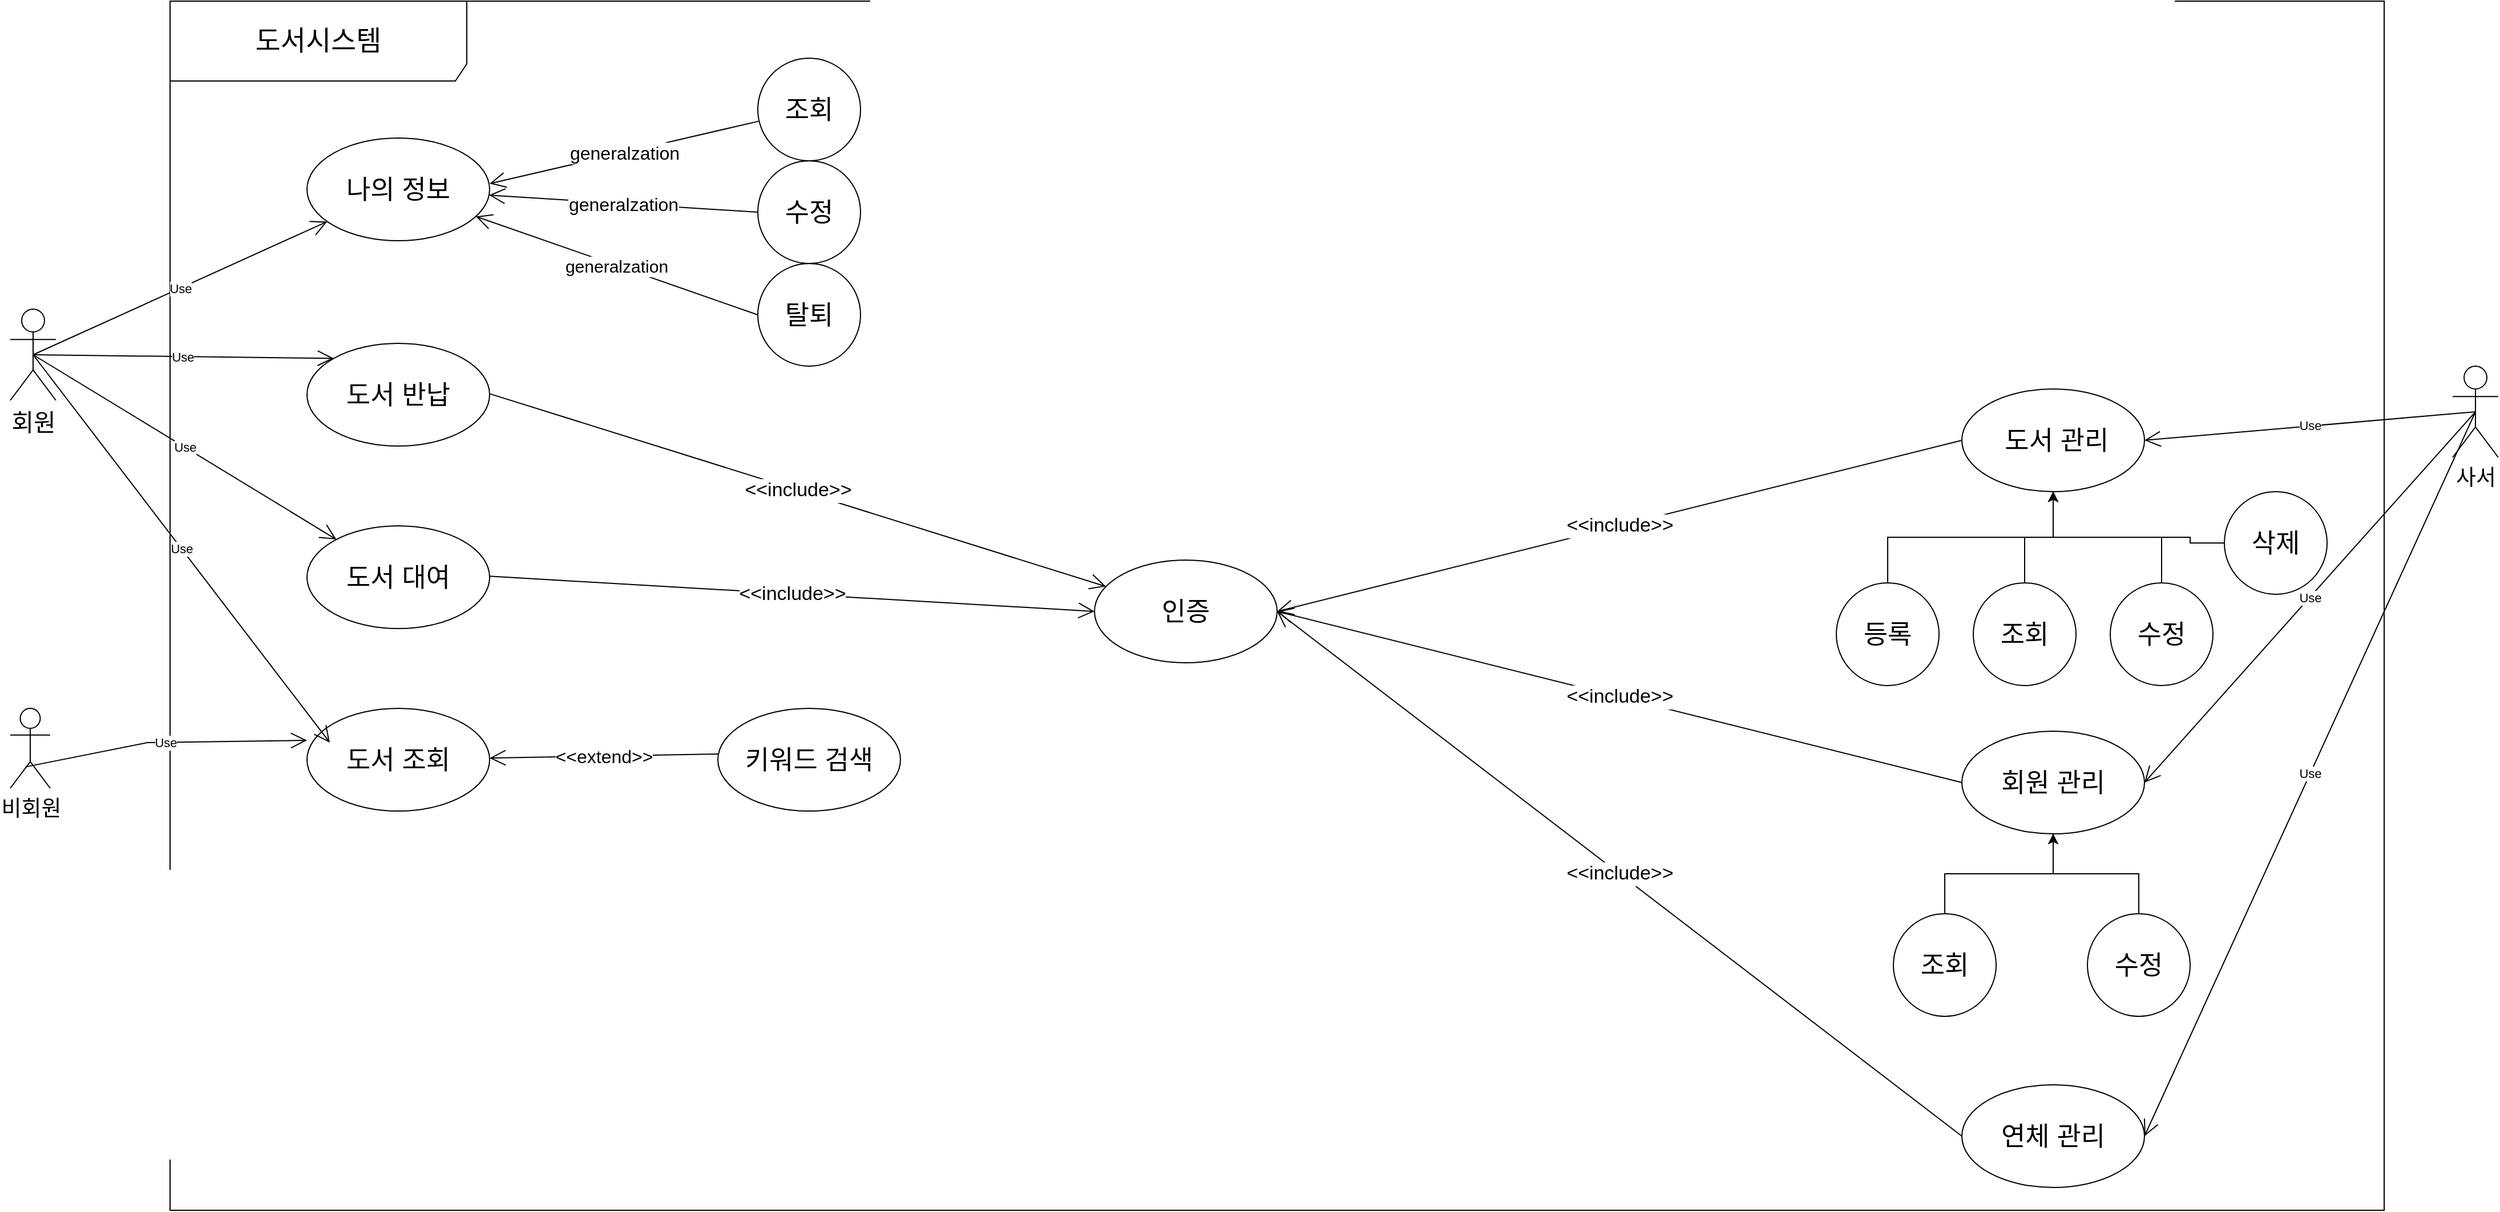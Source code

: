 <mxfile version="21.1.8" type="device">
  <diagram name="페이지-1" id="Zm7ZFwyfrC6M5cNCaDI8">
    <mxGraphModel dx="2607" dy="1447" grid="1" gridSize="10" guides="1" tooltips="1" connect="1" arrows="1" fold="1" page="1" pageScale="1" pageWidth="3300" pageHeight="4681" math="0" shadow="0">
      <root>
        <mxCell id="0" />
        <mxCell id="1" parent="0" />
        <mxCell id="JPzAX6oat6l62vU0Zudo-1" value="&lt;font style=&quot;font-size: 24px;&quot;&gt;도서시스템&lt;/font&gt;" style="shape=umlFrame;whiteSpace=wrap;html=1;pointerEvents=0;width=260;height=70;" parent="1" vertex="1">
          <mxGeometry x="260" y="90" width="1940" height="1060" as="geometry" />
        </mxCell>
        <mxCell id="JPzAX6oat6l62vU0Zudo-3" value="&lt;font style=&quot;font-size: 21px;&quot;&gt;회원&lt;/font&gt;" style="shape=umlActor;verticalLabelPosition=bottom;verticalAlign=top;html=1;" parent="1" vertex="1">
          <mxGeometry x="120" y="360" width="40" height="80" as="geometry" />
        </mxCell>
        <mxCell id="JPzAX6oat6l62vU0Zudo-7" value="&lt;font style=&quot;font-size: 19px;&quot;&gt;비회원&lt;/font&gt;" style="shape=umlActor;verticalLabelPosition=bottom;verticalAlign=top;html=1;" parent="1" vertex="1">
          <mxGeometry x="120" y="710" width="35" height="70" as="geometry" />
        </mxCell>
        <mxCell id="JPzAX6oat6l62vU0Zudo-8" value="&lt;font style=&quot;font-size: 19px;&quot;&gt;사서&lt;/font&gt;" style="shape=umlActor;verticalLabelPosition=bottom;verticalAlign=top;html=1;" parent="1" vertex="1">
          <mxGeometry x="2260" y="410" width="40" height="80" as="geometry" />
        </mxCell>
        <mxCell id="JPzAX6oat6l62vU0Zudo-9" value="&lt;font style=&quot;font-size: 23px;&quot;&gt;도서 반납&lt;br&gt;&lt;/font&gt;" style="ellipse;whiteSpace=wrap;html=1;" parent="1" vertex="1">
          <mxGeometry x="380" y="390" width="160" height="90" as="geometry" />
        </mxCell>
        <mxCell id="JPzAX6oat6l62vU0Zudo-10" value="&lt;font style=&quot;font-size: 23px;&quot;&gt;도서 대여&lt;/font&gt;" style="ellipse;whiteSpace=wrap;html=1;" parent="1" vertex="1">
          <mxGeometry x="380" y="550" width="160" height="90" as="geometry" />
        </mxCell>
        <mxCell id="JPzAX6oat6l62vU0Zudo-11" value="&lt;font style=&quot;font-size: 23px;&quot;&gt;도서 조회&lt;/font&gt;" style="ellipse;whiteSpace=wrap;html=1;" parent="1" vertex="1">
          <mxGeometry x="380" y="710" width="160" height="90" as="geometry" />
        </mxCell>
        <mxCell id="JPzAX6oat6l62vU0Zudo-12" value="Use" style="endArrow=open;endSize=12;html=1;rounded=0;entryX=0;entryY=0;entryDx=0;entryDy=0;exitX=0.5;exitY=0.5;exitDx=0;exitDy=0;exitPerimeter=0;" parent="1" source="JPzAX6oat6l62vU0Zudo-3" target="JPzAX6oat6l62vU0Zudo-9" edge="1">
          <mxGeometry width="160" relative="1" as="geometry">
            <mxPoint x="270" y="410" as="sourcePoint" />
            <mxPoint x="310" y="410" as="targetPoint" />
          </mxGeometry>
        </mxCell>
        <mxCell id="JPzAX6oat6l62vU0Zudo-13" value="Use" style="endArrow=open;endSize=12;html=1;rounded=0;" parent="1" target="JPzAX6oat6l62vU0Zudo-10" edge="1">
          <mxGeometry width="160" relative="1" as="geometry">
            <mxPoint x="140" y="400" as="sourcePoint" />
            <mxPoint x="413" y="413" as="targetPoint" />
          </mxGeometry>
        </mxCell>
        <mxCell id="JPzAX6oat6l62vU0Zudo-14" value="Use" style="endArrow=open;endSize=12;html=1;rounded=0;entryX=0.125;entryY=0.333;entryDx=0;entryDy=0;entryPerimeter=0;exitX=0.5;exitY=0.5;exitDx=0;exitDy=0;exitPerimeter=0;" parent="1" source="JPzAX6oat6l62vU0Zudo-3" target="JPzAX6oat6l62vU0Zudo-11" edge="1">
          <mxGeometry width="160" relative="1" as="geometry">
            <mxPoint x="160" y="420" as="sourcePoint" />
            <mxPoint x="423" y="423" as="targetPoint" />
          </mxGeometry>
        </mxCell>
        <mxCell id="JPzAX6oat6l62vU0Zudo-18" value="Use" style="endArrow=open;endSize=12;html=1;rounded=0;entryX=0;entryY=0.311;entryDx=0;entryDy=0;exitX=0.381;exitY=0.733;exitDx=0;exitDy=0;exitPerimeter=0;entryPerimeter=0;" parent="1" source="JPzAX6oat6l62vU0Zudo-7" target="JPzAX6oat6l62vU0Zudo-11" edge="1">
          <mxGeometry width="160" relative="1" as="geometry">
            <mxPoint x="150" y="410" as="sourcePoint" />
            <mxPoint x="413" y="413" as="targetPoint" />
            <Array as="points">
              <mxPoint x="240" y="740" />
            </Array>
          </mxGeometry>
        </mxCell>
        <mxCell id="JPzAX6oat6l62vU0Zudo-20" value="&lt;font style=&quot;font-size: 23px;&quot;&gt;인증&lt;br&gt;&lt;/font&gt;" style="ellipse;whiteSpace=wrap;html=1;" parent="1" vertex="1">
          <mxGeometry x="1070" y="580" width="160" height="90" as="geometry" />
        </mxCell>
        <mxCell id="JPzAX6oat6l62vU0Zudo-26" value="&lt;span style=&quot;font-size: 17px;&quot;&gt;&amp;lt;&amp;lt;include&amp;gt;&amp;gt;&lt;/span&gt;" style="endArrow=open;endSize=12;html=1;rounded=0;entryX=0;entryY=0.5;entryDx=0;entryDy=0;" parent="1" target="JPzAX6oat6l62vU0Zudo-20" edge="1">
          <mxGeometry width="160" relative="1" as="geometry">
            <mxPoint x="540" y="594.17" as="sourcePoint" />
            <mxPoint x="700" y="594.17" as="targetPoint" />
          </mxGeometry>
        </mxCell>
        <mxCell id="JPzAX6oat6l62vU0Zudo-28" value="&lt;span style=&quot;font-size: 17px;&quot;&gt;&amp;lt;&amp;lt;include&amp;gt;&amp;gt;&lt;/span&gt;" style="endArrow=open;endSize=12;html=1;rounded=0;" parent="1" target="JPzAX6oat6l62vU0Zudo-20" edge="1">
          <mxGeometry width="160" relative="1" as="geometry">
            <mxPoint x="540" y="434.17" as="sourcePoint" />
            <mxPoint x="740" y="435" as="targetPoint" />
          </mxGeometry>
        </mxCell>
        <mxCell id="JPzAX6oat6l62vU0Zudo-31" value="&lt;font style=&quot;font-size: 23px;&quot;&gt;키워드 검색&lt;br&gt;&lt;/font&gt;" style="ellipse;whiteSpace=wrap;html=1;" parent="1" vertex="1">
          <mxGeometry x="740" y="710" width="160" height="90" as="geometry" />
        </mxCell>
        <mxCell id="JPzAX6oat6l62vU0Zudo-32" value="&lt;font style=&quot;font-size: 16px;&quot;&gt;&amp;lt;&amp;lt;extend&amp;gt;&amp;gt;&lt;/font&gt;" style="endArrow=open;endSize=12;html=1;rounded=0;" parent="1" target="JPzAX6oat6l62vU0Zudo-11" edge="1">
          <mxGeometry width="160" relative="1" as="geometry">
            <mxPoint x="740" y="750" as="sourcePoint" />
            <mxPoint x="1006" y="912" as="targetPoint" />
          </mxGeometry>
        </mxCell>
        <mxCell id="JPzAX6oat6l62vU0Zudo-34" value="&lt;font style=&quot;font-size: 23px;&quot;&gt;나의 정보&lt;br&gt;&lt;/font&gt;" style="ellipse;whiteSpace=wrap;html=1;" parent="1" vertex="1">
          <mxGeometry x="380" y="210" width="160" height="90" as="geometry" />
        </mxCell>
        <mxCell id="JPzAX6oat6l62vU0Zudo-35" value="Use" style="endArrow=open;endSize=12;html=1;rounded=0;exitX=0.5;exitY=0.5;exitDx=0;exitDy=0;exitPerimeter=0;" parent="1" source="JPzAX6oat6l62vU0Zudo-3" target="JPzAX6oat6l62vU0Zudo-34" edge="1">
          <mxGeometry width="160" relative="1" as="geometry">
            <mxPoint x="150" y="370" as="sourcePoint" />
            <mxPoint x="413" y="373" as="targetPoint" />
            <Array as="points" />
          </mxGeometry>
        </mxCell>
        <mxCell id="JPzAX6oat6l62vU0Zudo-36" value="&lt;font style=&quot;font-size: 23px;&quot;&gt;조회&lt;br&gt;&lt;/font&gt;" style="ellipse;whiteSpace=wrap;html=1;" parent="1" vertex="1">
          <mxGeometry x="775" y="140" width="90" height="90" as="geometry" />
        </mxCell>
        <mxCell id="JPzAX6oat6l62vU0Zudo-37" value="&lt;font style=&quot;font-size: 23px;&quot;&gt;탈퇴&lt;br&gt;&lt;/font&gt;" style="ellipse;whiteSpace=wrap;html=1;" parent="1" vertex="1">
          <mxGeometry x="775" y="320" width="90" height="90" as="geometry" />
        </mxCell>
        <mxCell id="JPzAX6oat6l62vU0Zudo-38" value="&lt;font style=&quot;font-size: 23px;&quot;&gt;수정&lt;br&gt;&lt;/font&gt;" style="ellipse;whiteSpace=wrap;html=1;" parent="1" vertex="1">
          <mxGeometry x="775" y="230" width="90" height="90" as="geometry" />
        </mxCell>
        <mxCell id="JPzAX6oat6l62vU0Zudo-40" value="&lt;font style=&quot;font-size: 16px;&quot;&gt;generalzation&lt;/font&gt;" style="endArrow=open;endSize=12;html=1;rounded=0;" parent="1" source="JPzAX6oat6l62vU0Zudo-36" edge="1">
          <mxGeometry width="160" relative="1" as="geometry">
            <mxPoint x="775" y="190" as="sourcePoint" />
            <mxPoint x="540" y="250" as="targetPoint" />
            <Array as="points" />
          </mxGeometry>
        </mxCell>
        <mxCell id="JPzAX6oat6l62vU0Zudo-42" value="&lt;font style=&quot;font-size: 15px;&quot;&gt;generalzation&lt;/font&gt;" style="endArrow=open;endSize=12;html=1;rounded=0;exitX=0;exitY=0.5;exitDx=0;exitDy=0;" parent="1" source="JPzAX6oat6l62vU0Zudo-37" target="JPzAX6oat6l62vU0Zudo-34" edge="1">
          <mxGeometry width="160" relative="1" as="geometry">
            <mxPoint x="785" y="285" as="sourcePoint" />
            <mxPoint x="550" y="265" as="targetPoint" />
            <Array as="points" />
          </mxGeometry>
        </mxCell>
        <mxCell id="JPzAX6oat6l62vU0Zudo-43" value="&lt;font style=&quot;font-size: 16px;&quot;&gt;generalzation&lt;/font&gt;" style="endArrow=open;endSize=12;html=1;rounded=0;exitX=0;exitY=0.5;exitDx=0;exitDy=0;" parent="1" source="JPzAX6oat6l62vU0Zudo-38" target="JPzAX6oat6l62vU0Zudo-34" edge="1">
          <mxGeometry width="160" relative="1" as="geometry">
            <mxPoint x="786" y="205" as="sourcePoint" />
            <mxPoint x="550" y="260" as="targetPoint" />
            <Array as="points" />
          </mxGeometry>
        </mxCell>
        <mxCell id="JPzAX6oat6l62vU0Zudo-46" value="&lt;font style=&quot;font-size: 23px;&quot;&gt;&amp;nbsp;도서 관리&lt;br&gt;&lt;/font&gt;" style="ellipse;whiteSpace=wrap;html=1;" parent="1" vertex="1">
          <mxGeometry x="1830" y="430" width="160" height="90" as="geometry" />
        </mxCell>
        <mxCell id="JPzAX6oat6l62vU0Zudo-47" value="Use" style="endArrow=open;endSize=12;html=1;rounded=0;exitX=0.5;exitY=0.5;exitDx=0;exitDy=0;exitPerimeter=0;entryX=1;entryY=0.5;entryDx=0;entryDy=0;" parent="1" source="JPzAX6oat6l62vU0Zudo-8" target="JPzAX6oat6l62vU0Zudo-46" edge="1">
          <mxGeometry width="160" relative="1" as="geometry">
            <mxPoint x="1934" y="570" as="sourcePoint" />
            <mxPoint x="2200" y="732" as="targetPoint" />
          </mxGeometry>
        </mxCell>
        <mxCell id="JPzAX6oat6l62vU0Zudo-65" style="edgeStyle=orthogonalEdgeStyle;rounded=0;orthogonalLoop=1;jettySize=auto;html=1;exitX=0.5;exitY=0;exitDx=0;exitDy=0;" parent="1" source="JPzAX6oat6l62vU0Zudo-49" target="JPzAX6oat6l62vU0Zudo-46" edge="1">
          <mxGeometry relative="1" as="geometry">
            <Array as="points">
              <mxPoint x="1765" y="560" />
              <mxPoint x="1910" y="560" />
            </Array>
          </mxGeometry>
        </mxCell>
        <mxCell id="JPzAX6oat6l62vU0Zudo-49" value="&lt;font style=&quot;font-size: 23px;&quot;&gt;등록&lt;br&gt;&lt;/font&gt;" style="ellipse;whiteSpace=wrap;html=1;" parent="1" vertex="1">
          <mxGeometry x="1720" y="600" width="90" height="90" as="geometry" />
        </mxCell>
        <mxCell id="JPzAX6oat6l62vU0Zudo-60" style="edgeStyle=orthogonalEdgeStyle;rounded=0;orthogonalLoop=1;jettySize=auto;html=1;exitX=0.5;exitY=0;exitDx=0;exitDy=0;entryX=0.5;entryY=1;entryDx=0;entryDy=0;" parent="1" source="JPzAX6oat6l62vU0Zudo-50" target="JPzAX6oat6l62vU0Zudo-46" edge="1">
          <mxGeometry relative="1" as="geometry" />
        </mxCell>
        <mxCell id="JPzAX6oat6l62vU0Zudo-50" value="&lt;font style=&quot;font-size: 23px;&quot;&gt;조회&lt;br&gt;&lt;/font&gt;" style="ellipse;whiteSpace=wrap;html=1;" parent="1" vertex="1">
          <mxGeometry x="1840" y="600" width="90" height="90" as="geometry" />
        </mxCell>
        <mxCell id="JPzAX6oat6l62vU0Zudo-61" style="edgeStyle=orthogonalEdgeStyle;rounded=0;orthogonalLoop=1;jettySize=auto;html=1;" parent="1" source="JPzAX6oat6l62vU0Zudo-51" target="JPzAX6oat6l62vU0Zudo-46" edge="1">
          <mxGeometry relative="1" as="geometry" />
        </mxCell>
        <mxCell id="JPzAX6oat6l62vU0Zudo-51" value="&lt;font style=&quot;font-size: 23px;&quot;&gt;수정&lt;br&gt;&lt;/font&gt;" style="ellipse;whiteSpace=wrap;html=1;" parent="1" vertex="1">
          <mxGeometry x="1960" y="600" width="90" height="90" as="geometry" />
        </mxCell>
        <mxCell id="JPzAX6oat6l62vU0Zudo-73" style="edgeStyle=orthogonalEdgeStyle;rounded=0;orthogonalLoop=1;jettySize=auto;html=1;entryX=0.5;entryY=1;entryDx=0;entryDy=0;" parent="1" source="JPzAX6oat6l62vU0Zudo-52" target="JPzAX6oat6l62vU0Zudo-46" edge="1">
          <mxGeometry relative="1" as="geometry">
            <mxPoint x="2000" y="560.0" as="targetPoint" />
            <Array as="points">
              <mxPoint x="2030" y="565" />
              <mxPoint x="2030" y="560" />
              <mxPoint x="1910" y="560" />
            </Array>
          </mxGeometry>
        </mxCell>
        <mxCell id="JPzAX6oat6l62vU0Zudo-52" value="&lt;font style=&quot;font-size: 23px;&quot;&gt;삭제&lt;br&gt;&lt;/font&gt;" style="ellipse;whiteSpace=wrap;html=1;" parent="1" vertex="1">
          <mxGeometry x="2060" y="520" width="90" height="90" as="geometry" />
        </mxCell>
        <mxCell id="JPzAX6oat6l62vU0Zudo-67" value="&lt;font style=&quot;font-size: 23px;&quot;&gt;회원 관리&lt;br&gt;&lt;/font&gt;" style="ellipse;whiteSpace=wrap;html=1;" parent="1" vertex="1">
          <mxGeometry x="1830" y="730" width="160" height="90" as="geometry" />
        </mxCell>
        <mxCell id="JPzAX6oat6l62vU0Zudo-76" value="" style="edgeStyle=orthogonalEdgeStyle;rounded=0;orthogonalLoop=1;jettySize=auto;html=1;" parent="1" source="JPzAX6oat6l62vU0Zudo-69" target="JPzAX6oat6l62vU0Zudo-67" edge="1">
          <mxGeometry relative="1" as="geometry" />
        </mxCell>
        <mxCell id="JPzAX6oat6l62vU0Zudo-69" value="&lt;font style=&quot;font-size: 23px;&quot;&gt;조회&lt;br&gt;&lt;/font&gt;" style="ellipse;whiteSpace=wrap;html=1;" parent="1" vertex="1">
          <mxGeometry x="1770" y="890" width="90" height="90" as="geometry" />
        </mxCell>
        <mxCell id="JPzAX6oat6l62vU0Zudo-75" value="" style="edgeStyle=orthogonalEdgeStyle;rounded=0;orthogonalLoop=1;jettySize=auto;html=1;" parent="1" source="JPzAX6oat6l62vU0Zudo-70" target="JPzAX6oat6l62vU0Zudo-67" edge="1">
          <mxGeometry relative="1" as="geometry" />
        </mxCell>
        <mxCell id="JPzAX6oat6l62vU0Zudo-70" value="&lt;font style=&quot;font-size: 23px;&quot;&gt;수정&lt;br&gt;&lt;/font&gt;" style="ellipse;whiteSpace=wrap;html=1;" parent="1" vertex="1">
          <mxGeometry x="1940" y="890" width="90" height="90" as="geometry" />
        </mxCell>
        <mxCell id="JPzAX6oat6l62vU0Zudo-71" value="Use" style="endArrow=open;endSize=12;html=1;rounded=0;exitX=0.5;exitY=0.5;exitDx=0;exitDy=0;exitPerimeter=0;entryX=1;entryY=0.5;entryDx=0;entryDy=0;" parent="1" source="JPzAX6oat6l62vU0Zudo-8" target="JPzAX6oat6l62vU0Zudo-67" edge="1">
          <mxGeometry width="160" relative="1" as="geometry">
            <mxPoint x="2290" y="460" as="sourcePoint" />
            <mxPoint x="2000" y="485" as="targetPoint" />
          </mxGeometry>
        </mxCell>
        <mxCell id="JPzAX6oat6l62vU0Zudo-78" value="&lt;font style=&quot;font-size: 23px;&quot;&gt;연체 관리&lt;br&gt;&lt;/font&gt;" style="ellipse;whiteSpace=wrap;html=1;" parent="1" vertex="1">
          <mxGeometry x="1830" y="1040" width="160" height="90" as="geometry" />
        </mxCell>
        <mxCell id="JPzAX6oat6l62vU0Zudo-79" value="Use" style="endArrow=open;endSize=12;html=1;rounded=0;exitX=0.5;exitY=0.5;exitDx=0;exitDy=0;exitPerimeter=0;entryX=1;entryY=0.5;entryDx=0;entryDy=0;" parent="1" source="JPzAX6oat6l62vU0Zudo-8" target="JPzAX6oat6l62vU0Zudo-78" edge="1">
          <mxGeometry width="160" relative="1" as="geometry">
            <mxPoint x="2290" y="460" as="sourcePoint" />
            <mxPoint x="2000" y="785" as="targetPoint" />
          </mxGeometry>
        </mxCell>
        <mxCell id="JPzAX6oat6l62vU0Zudo-80" value="&lt;span style=&quot;font-size: 17px;&quot;&gt;&amp;lt;&amp;lt;include&amp;gt;&amp;gt;&lt;/span&gt;" style="endArrow=open;endSize=12;html=1;rounded=0;exitX=0;exitY=0.5;exitDx=0;exitDy=0;entryX=1;entryY=0.5;entryDx=0;entryDy=0;" parent="1" source="JPzAX6oat6l62vU0Zudo-46" target="JPzAX6oat6l62vU0Zudo-20" edge="1">
          <mxGeometry width="160" relative="1" as="geometry">
            <mxPoint x="550" y="444.17" as="sourcePoint" />
            <mxPoint x="1090" y="613" as="targetPoint" />
          </mxGeometry>
        </mxCell>
        <mxCell id="JPzAX6oat6l62vU0Zudo-81" value="&lt;span style=&quot;font-size: 17px;&quot;&gt;&amp;lt;&amp;lt;include&amp;gt;&amp;gt;&lt;/span&gt;" style="endArrow=open;endSize=12;html=1;rounded=0;exitX=0;exitY=0.5;exitDx=0;exitDy=0;entryX=1;entryY=0.5;entryDx=0;entryDy=0;" parent="1" source="JPzAX6oat6l62vU0Zudo-67" target="JPzAX6oat6l62vU0Zudo-20" edge="1">
          <mxGeometry width="160" relative="1" as="geometry">
            <mxPoint x="1840" y="485" as="sourcePoint" />
            <mxPoint x="1240" y="635" as="targetPoint" />
          </mxGeometry>
        </mxCell>
        <mxCell id="JPzAX6oat6l62vU0Zudo-82" value="&lt;span style=&quot;font-size: 17px;&quot;&gt;&amp;lt;&amp;lt;include&amp;gt;&amp;gt;&lt;/span&gt;" style="endArrow=open;endSize=12;html=1;rounded=0;exitX=0;exitY=0.5;exitDx=0;exitDy=0;entryX=1;entryY=0.5;entryDx=0;entryDy=0;" parent="1" source="JPzAX6oat6l62vU0Zudo-78" target="JPzAX6oat6l62vU0Zudo-20" edge="1">
          <mxGeometry width="160" relative="1" as="geometry">
            <mxPoint x="1850" y="495" as="sourcePoint" />
            <mxPoint x="1250" y="645" as="targetPoint" />
          </mxGeometry>
        </mxCell>
      </root>
    </mxGraphModel>
  </diagram>
</mxfile>
